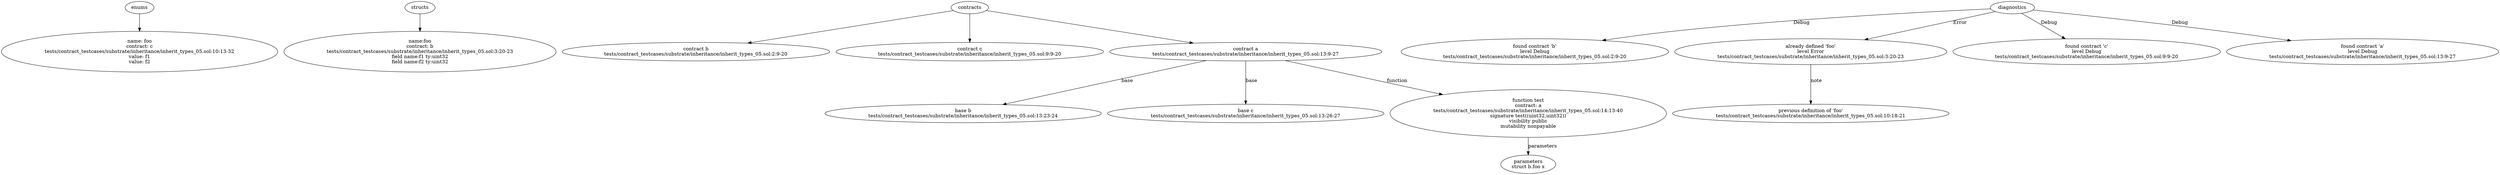 strict digraph "tests/contract_testcases/substrate/inheritance/inherit_types_05.sol" {
	foo [label="name: foo\ncontract: c\ntests/contract_testcases/substrate/inheritance/inherit_types_05.sol:10:13-32\nvalue: f1\nvalue: f2"]
	foo_3 [label="name:foo\ncontract: b\ntests/contract_testcases/substrate/inheritance/inherit_types_05.sol:3:20-23\nfield name:f1 ty:uint32\nfield name:f2 ty:uint32"]
	contract [label="contract b\ntests/contract_testcases/substrate/inheritance/inherit_types_05.sol:2:9-20"]
	contract_6 [label="contract c\ntests/contract_testcases/substrate/inheritance/inherit_types_05.sol:9:9-20"]
	contract_7 [label="contract a\ntests/contract_testcases/substrate/inheritance/inherit_types_05.sol:13:9-27"]
	base [label="base b\ntests/contract_testcases/substrate/inheritance/inherit_types_05.sol:13:23-24"]
	base_9 [label="base c\ntests/contract_testcases/substrate/inheritance/inherit_types_05.sol:13:26-27"]
	test [label="function test\ncontract: a\ntests/contract_testcases/substrate/inheritance/inherit_types_05.sol:14:13-40\nsignature test((uint32,uint32))\nvisibility public\nmutability nonpayable"]
	parameters [label="parameters\nstruct b.foo x"]
	diagnostic [label="found contract 'b'\nlevel Debug\ntests/contract_testcases/substrate/inheritance/inherit_types_05.sol:2:9-20"]
	diagnostic_14 [label="already defined 'foo'\nlevel Error\ntests/contract_testcases/substrate/inheritance/inherit_types_05.sol:3:20-23"]
	note [label="previous definition of 'foo'\ntests/contract_testcases/substrate/inheritance/inherit_types_05.sol:10:18-21"]
	diagnostic_16 [label="found contract 'c'\nlevel Debug\ntests/contract_testcases/substrate/inheritance/inherit_types_05.sol:9:9-20"]
	diagnostic_17 [label="found contract 'a'\nlevel Debug\ntests/contract_testcases/substrate/inheritance/inherit_types_05.sol:13:9-27"]
	enums -> foo
	structs -> foo_3
	contracts -> contract
	contracts -> contract_6
	contracts -> contract_7
	contract_7 -> base [label="base"]
	contract_7 -> base_9 [label="base"]
	contract_7 -> test [label="function"]
	test -> parameters [label="parameters"]
	diagnostics -> diagnostic [label="Debug"]
	diagnostics -> diagnostic_14 [label="Error"]
	diagnostic_14 -> note [label="note"]
	diagnostics -> diagnostic_16 [label="Debug"]
	diagnostics -> diagnostic_17 [label="Debug"]
}
